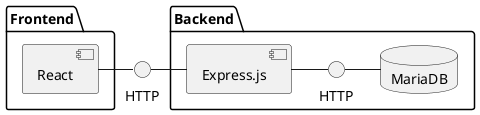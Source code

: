 @startuml component
() HTTP as htf

package "Frontend" {
    [React] - htf
}

package "Backend" {
    () HTTP as htb
    database "MariaDB"
    htf - [Express.js]
    [Express.js] - htb
    htb - MariaDB
}


@enduml
